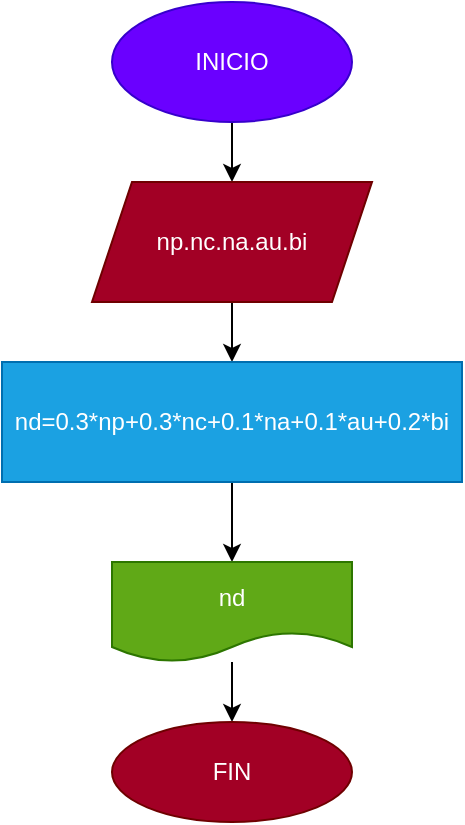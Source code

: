 <mxfile>
    <diagram id="5BXj5zA5-eckz2vcFdEj" name="Página-1">
        <mxGraphModel dx="816" dy="537" grid="1" gridSize="10" guides="1" tooltips="1" connect="1" arrows="1" fold="1" page="1" pageScale="1" pageWidth="827" pageHeight="1169" math="0" shadow="0">
            <root>
                <mxCell id="0"/>
                <mxCell id="1" parent="0"/>
                <mxCell id="3" style="edgeStyle=none;html=1;" edge="1" parent="1" source="2">
                    <mxGeometry relative="1" as="geometry">
                        <mxPoint x="400" y="120" as="targetPoint"/>
                    </mxGeometry>
                </mxCell>
                <mxCell id="2" value="INICIO" style="ellipse;whiteSpace=wrap;html=1;fillColor=#6a00ff;fontColor=#ffffff;strokeColor=#3700CC;" vertex="1" parent="1">
                    <mxGeometry x="340" y="30" width="120" height="60" as="geometry"/>
                </mxCell>
                <mxCell id="5" style="edgeStyle=none;html=1;" edge="1" parent="1" source="4">
                    <mxGeometry relative="1" as="geometry">
                        <mxPoint x="400" y="210" as="targetPoint"/>
                    </mxGeometry>
                </mxCell>
                <mxCell id="4" value="np.nc.na.au.bi" style="shape=parallelogram;perimeter=parallelogramPerimeter;whiteSpace=wrap;html=1;fixedSize=1;fillColor=#a20025;fontColor=#ffffff;strokeColor=#6F0000;" vertex="1" parent="1">
                    <mxGeometry x="330" y="120" width="140" height="60" as="geometry"/>
                </mxCell>
                <mxCell id="7" style="edgeStyle=none;html=1;" edge="1" parent="1" source="6" target="8">
                    <mxGeometry relative="1" as="geometry">
                        <mxPoint x="400" y="310" as="targetPoint"/>
                    </mxGeometry>
                </mxCell>
                <mxCell id="6" value="nd=0.3*np+0.3*nc+0.1*na+0.1*au+0.2*bi" style="rounded=0;whiteSpace=wrap;html=1;fillColor=#1ba1e2;fontColor=#ffffff;strokeColor=#006EAF;" vertex="1" parent="1">
                    <mxGeometry x="285" y="210" width="230" height="60" as="geometry"/>
                </mxCell>
                <mxCell id="9" style="edgeStyle=none;html=1;" edge="1" parent="1" source="8">
                    <mxGeometry relative="1" as="geometry">
                        <mxPoint x="400" y="360" as="targetPoint"/>
                    </mxGeometry>
                </mxCell>
                <mxCell id="12" style="edgeStyle=none;html=1;" edge="1" parent="1" source="8">
                    <mxGeometry relative="1" as="geometry">
                        <mxPoint x="400" y="390" as="targetPoint"/>
                    </mxGeometry>
                </mxCell>
                <mxCell id="8" value="nd" style="shape=document;whiteSpace=wrap;html=1;boundedLbl=1;fillColor=#60a917;fontColor=#ffffff;strokeColor=#2D7600;" vertex="1" parent="1">
                    <mxGeometry x="340" y="310" width="120" height="50" as="geometry"/>
                </mxCell>
                <mxCell id="11" value="FIN" style="ellipse;whiteSpace=wrap;html=1;fillColor=#a20025;fontColor=#ffffff;strokeColor=#6F0000;" vertex="1" parent="1">
                    <mxGeometry x="340" y="390" width="120" height="50" as="geometry"/>
                </mxCell>
            </root>
        </mxGraphModel>
    </diagram>
</mxfile>